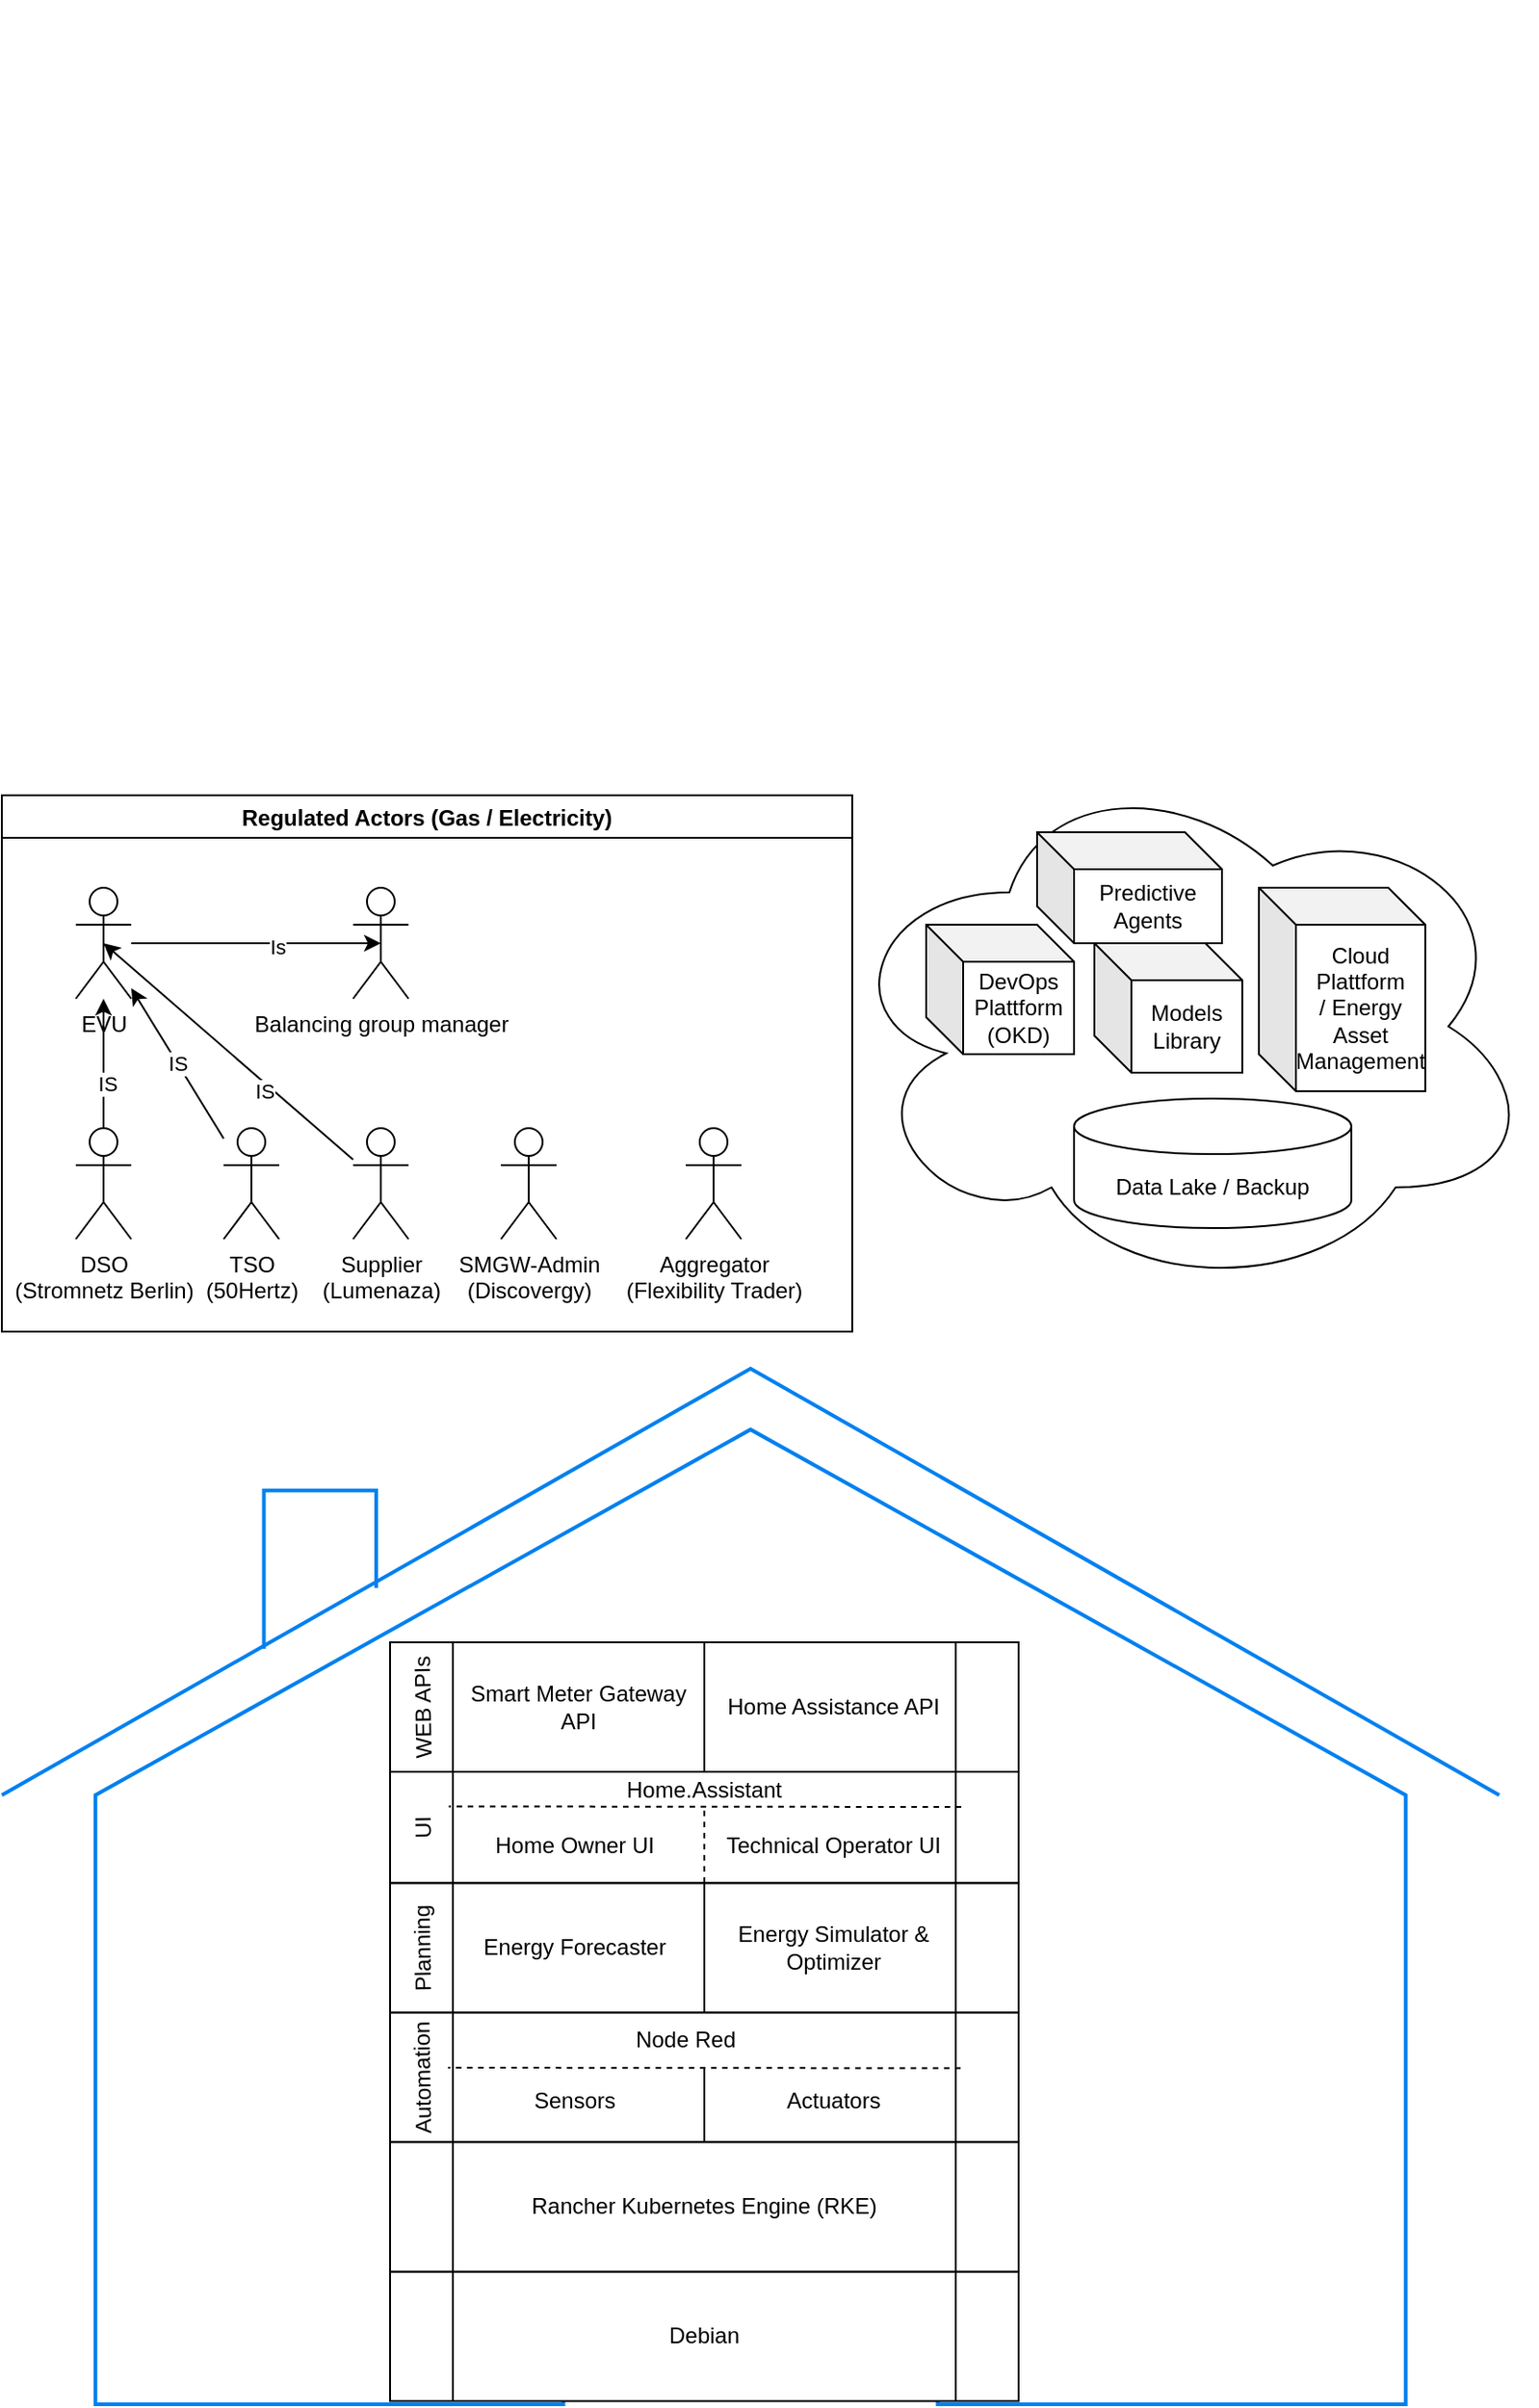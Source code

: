 <mxfile>
    <diagram id="9kMbNbRDvSZ6Wi2sCQLu" name="Tech Stack">
        <mxGraphModel dx="1304" dy="1725" grid="1" gridSize="10" guides="1" tooltips="1" connect="1" arrows="1" fold="1" page="1" pageScale="1" pageWidth="827" pageHeight="1169" math="0" shadow="0">
            <root>
                <mxCell id="0"/>
                <mxCell id="1" parent="0"/>
                <mxCell id="3" value="Regulated Actors (Gas / Electricity)" style="swimlane;" parent="1" vertex="1">
                    <mxGeometry width="460" height="290" as="geometry"/>
                </mxCell>
                <mxCell id="22" style="edgeStyle=none;html=1;entryX=0.5;entryY=0.5;entryDx=0;entryDy=0;entryPerimeter=0;" parent="3" source="2" target="21" edge="1">
                    <mxGeometry relative="1" as="geometry"/>
                </mxCell>
                <mxCell id="23" value="Is" style="edgeLabel;html=1;align=center;verticalAlign=middle;resizable=0;points=[];" parent="22" vertex="1" connectable="0">
                    <mxGeometry x="0.17" y="-2" relative="1" as="geometry">
                        <mxPoint as="offset"/>
                    </mxGeometry>
                </mxCell>
                <mxCell id="2" value="EVU" style="shape=umlActor;verticalLabelPosition=bottom;verticalAlign=top;html=1;outlineConnect=0;" parent="3" vertex="1">
                    <mxGeometry x="40" y="50" width="30" height="60" as="geometry"/>
                </mxCell>
                <mxCell id="12" style="edgeStyle=none;html=1;" parent="3" source="4" target="2" edge="1">
                    <mxGeometry relative="1" as="geometry"/>
                </mxCell>
                <mxCell id="19" value="IS" style="edgeLabel;html=1;align=center;verticalAlign=middle;resizable=0;points=[];" parent="12" vertex="1" connectable="0">
                    <mxGeometry x="-0.314" y="-2" relative="1" as="geometry">
                        <mxPoint as="offset"/>
                    </mxGeometry>
                </mxCell>
                <mxCell id="4" value="DSO&lt;br&gt;(Stromnetz Berlin)" style="shape=umlActor;verticalLabelPosition=bottom;verticalAlign=top;html=1;outlineConnect=0;" parent="3" vertex="1">
                    <mxGeometry x="40" y="180" width="30" height="60" as="geometry"/>
                </mxCell>
                <mxCell id="13" value="IS" style="edgeStyle=none;html=1;" parent="3" source="6" target="2" edge="1">
                    <mxGeometry relative="1" as="geometry"/>
                </mxCell>
                <mxCell id="6" value="TSO&lt;br&gt;(50Hertz)" style="shape=umlActor;verticalLabelPosition=bottom;verticalAlign=top;html=1;outlineConnect=0;" parent="3" vertex="1">
                    <mxGeometry x="120" y="180" width="30" height="60" as="geometry"/>
                </mxCell>
                <mxCell id="14" style="edgeStyle=none;html=1;entryX=0.5;entryY=0.5;entryDx=0;entryDy=0;entryPerimeter=0;" parent="3" source="7" target="2" edge="1">
                    <mxGeometry relative="1" as="geometry"/>
                </mxCell>
                <mxCell id="18" value="IS" style="edgeLabel;html=1;align=center;verticalAlign=middle;resizable=0;points=[];" parent="14" vertex="1" connectable="0">
                    <mxGeometry x="-0.315" y="3" relative="1" as="geometry">
                        <mxPoint as="offset"/>
                    </mxGeometry>
                </mxCell>
                <mxCell id="7" value="Supplier&lt;br&gt;(Lumenaza)" style="shape=umlActor;verticalLabelPosition=bottom;verticalAlign=top;html=1;outlineConnect=0;" parent="3" vertex="1">
                    <mxGeometry x="190" y="180" width="30" height="60" as="geometry"/>
                </mxCell>
                <mxCell id="8" value="SMGW-Admin&lt;br&gt;(Discovergy)" style="shape=umlActor;verticalLabelPosition=bottom;verticalAlign=top;html=1;outlineConnect=0;" parent="3" vertex="1">
                    <mxGeometry x="270" y="180" width="30" height="60" as="geometry"/>
                </mxCell>
                <mxCell id="9" value="Aggregator&lt;br&gt;(Flexibility Trader)" style="shape=umlActor;verticalLabelPosition=bottom;verticalAlign=top;html=1;outlineConnect=0;" parent="3" vertex="1">
                    <mxGeometry x="370" y="180" width="30" height="60" as="geometry"/>
                </mxCell>
                <mxCell id="21" value="Balancing group manager" style="shape=umlActor;verticalLabelPosition=bottom;verticalAlign=top;html=1;outlineConnect=0;" parent="3" vertex="1">
                    <mxGeometry x="190" y="50" width="30" height="60" as="geometry"/>
                </mxCell>
                <mxCell id="20" value="" style="ellipse;shape=cloud;whiteSpace=wrap;html=1;" parent="1" vertex="1">
                    <mxGeometry x="450" y="-20" width="380" height="290" as="geometry"/>
                </mxCell>
                <mxCell id="25" value="Data Lake / Backup" style="shape=cylinder3;whiteSpace=wrap;html=1;boundedLbl=1;backgroundOutline=1;size=15;" parent="1" vertex="1">
                    <mxGeometry x="580" y="164" width="150" height="70" as="geometry"/>
                </mxCell>
                <mxCell id="26" value="DevOps Plattform&lt;br&gt;(OKD)" style="shape=cube;whiteSpace=wrap;html=1;boundedLbl=1;backgroundOutline=1;darkOpacity=0.05;darkOpacity2=0.1;" parent="1" vertex="1">
                    <mxGeometry x="500" y="70" width="80" height="70" as="geometry"/>
                </mxCell>
                <mxCell id="28" value="Models Library" style="shape=cube;whiteSpace=wrap;html=1;boundedLbl=1;backgroundOutline=1;darkOpacity=0.05;darkOpacity2=0.1;" parent="1" vertex="1">
                    <mxGeometry x="591" y="80" width="80" height="70" as="geometry"/>
                </mxCell>
                <mxCell id="29" value="Cloud&lt;br&gt;Plattform&lt;br&gt;/ Energy Asset Management" style="shape=cube;whiteSpace=wrap;html=1;boundedLbl=1;backgroundOutline=1;darkOpacity=0.05;darkOpacity2=0.1;" parent="1" vertex="1">
                    <mxGeometry x="680" y="50" width="90" height="110" as="geometry"/>
                </mxCell>
                <mxCell id="46" value="Predictive Agents" style="shape=cube;whiteSpace=wrap;html=1;boundedLbl=1;backgroundOutline=1;darkOpacity=0.05;darkOpacity2=0.1;" parent="1" vertex="1">
                    <mxGeometry x="560" y="20" width="100" height="60" as="geometry"/>
                </mxCell>
                <mxCell id="59" value="" style="shape=image;verticalLabelPosition=bottom;labelBackgroundColor=#ffffff;verticalAlign=top;aspect=fixed;imageAspect=0;image=https://infohub.delltechnologies.com/static/media/9e7e50a5-f83b-4718-b9dc-3d83474fe7fe.png;" vertex="1" parent="1">
                    <mxGeometry y="-430" width="791.3" height="420" as="geometry"/>
                </mxCell>
                <mxCell id="66" value="" style="group" vertex="1" connectable="0" parent="1">
                    <mxGeometry y="310" width="810" height="560.26" as="geometry"/>
                </mxCell>
                <mxCell id="64" value="" style="html=1;verticalLabelPosition=bottom;align=center;labelBackgroundColor=#ffffff;verticalAlign=top;strokeWidth=2;strokeColor=#0080F0;shadow=0;dashed=0;shape=mxgraph.ios7.icons.home;" vertex="1" parent="66">
                    <mxGeometry width="810" height="560" as="geometry"/>
                </mxCell>
                <mxCell id="60" value="" style="shape=image;verticalLabelPosition=bottom;labelBackgroundColor=#ffffff;verticalAlign=top;aspect=fixed;imageAspect=0;image=https://www.tuxedocomputers.com/store_files/1/images/product_images/info_images/140250_1.jpg;" vertex="1" parent="66">
                    <mxGeometry x="590" y="390" width="160" height="160" as="geometry"/>
                </mxCell>
                <mxCell id="65" value="" style="group" vertex="1" connectable="0" parent="66">
                    <mxGeometry x="210" y="148" width="340" height="410.26" as="geometry"/>
                </mxCell>
                <mxCell id="31" value="" style="shape=process;whiteSpace=wrap;html=1;backgroundOutline=1;" parent="65" vertex="1">
                    <mxGeometry width="340" height="70" as="geometry"/>
                </mxCell>
                <mxCell id="32" value="WEB APIs" style="text;html=1;strokeColor=none;fillColor=none;align=center;verticalAlign=middle;whiteSpace=wrap;rounded=0;rotation=-91;" parent="65" vertex="1">
                    <mxGeometry x="-12" y="20" width="60" height="30" as="geometry"/>
                </mxCell>
                <mxCell id="33" value="" style="endArrow=none;html=1;entryX=0.5;entryY=0;entryDx=0;entryDy=0;exitX=0.5;exitY=1;exitDx=0;exitDy=0;" parent="65" source="31" target="31" edge="1">
                    <mxGeometry width="50" height="50" relative="1" as="geometry">
                        <mxPoint x="210" y="70" as="sourcePoint"/>
                        <mxPoint x="260" y="20" as="targetPoint"/>
                    </mxGeometry>
                </mxCell>
                <mxCell id="34" value="Smart Meter Gateway API" style="text;html=1;strokeColor=none;fillColor=none;align=center;verticalAlign=middle;whiteSpace=wrap;rounded=0;" parent="65" vertex="1">
                    <mxGeometry x="37" y="20" width="130" height="30" as="geometry"/>
                </mxCell>
                <UserObject label="Home Assistance API" link="http://localhost:8123" id="35">
                    <mxCell style="text;html=1;strokeColor=none;fillColor=none;align=center;verticalAlign=middle;whiteSpace=wrap;rounded=0;" parent="65" vertex="1">
                        <mxGeometry x="175" y="20" width="130" height="30" as="geometry"/>
                    </mxCell>
                </UserObject>
                <UserObject label="" link="http://localhost:8123" id="45">
                    <mxCell style="group" parent="65" vertex="1" connectable="0">
                        <mxGeometry y="69.743" width="340" height="60.514" as="geometry"/>
                    </mxCell>
                </UserObject>
                <mxCell id="36" value="" style="shape=process;whiteSpace=wrap;html=1;backgroundOutline=1;" parent="45" vertex="1">
                    <mxGeometry y="0.257" width="340" height="60" as="geometry"/>
                </mxCell>
                <mxCell id="37" value="UI" style="text;html=1;strokeColor=none;fillColor=none;align=center;verticalAlign=middle;whiteSpace=wrap;rounded=0;rotation=-91;" parent="45" vertex="1">
                    <mxGeometry x="-12" y="15.257" width="60" height="30" as="geometry"/>
                </mxCell>
                <mxCell id="38" value="" style="endArrow=none;html=1;exitX=0.5;exitY=1;exitDx=0;exitDy=0;dashed=1;" parent="45" source="36" edge="1">
                    <mxGeometry width="50" height="50" relative="1" as="geometry">
                        <mxPoint x="210" y="60.257" as="sourcePoint"/>
                        <mxPoint x="170" y="20.257" as="targetPoint"/>
                    </mxGeometry>
                </mxCell>
                <mxCell id="41" value="" style="endArrow=none;html=1;dashed=1;entryX=0.75;entryY=1;entryDx=0;entryDy=0;" parent="45" edge="1">
                    <mxGeometry width="50" height="50" relative="1" as="geometry">
                        <mxPoint x="309" y="19.257" as="sourcePoint"/>
                        <mxPoint x="31.736" y="18.998" as="targetPoint"/>
                    </mxGeometry>
                </mxCell>
                <mxCell id="42" value="Home.Assistant" style="text;html=1;strokeColor=none;fillColor=none;align=center;verticalAlign=middle;whiteSpace=wrap;rounded=0;" parent="45" vertex="1">
                    <mxGeometry x="100" y="0.257" width="140" height="20" as="geometry"/>
                </mxCell>
                <mxCell id="43" value="Home Owner UI" style="text;html=1;strokeColor=none;fillColor=none;align=center;verticalAlign=middle;whiteSpace=wrap;rounded=0;" parent="45" vertex="1">
                    <mxGeometry x="35" y="30.257" width="130" height="20" as="geometry"/>
                </mxCell>
                <mxCell id="44" value="Technical Operator UI" style="text;html=1;strokeColor=none;fillColor=none;align=center;verticalAlign=middle;whiteSpace=wrap;rounded=0;" parent="45" vertex="1">
                    <mxGeometry x="175" y="30.257" width="130" height="20" as="geometry"/>
                </mxCell>
                <mxCell id="47" value="" style="shape=process;whiteSpace=wrap;html=1;backgroundOutline=1;" parent="65" vertex="1">
                    <mxGeometry y="130.26" width="340" height="70" as="geometry"/>
                </mxCell>
                <mxCell id="48" value="Planning" style="text;html=1;strokeColor=none;fillColor=none;align=center;verticalAlign=middle;whiteSpace=wrap;rounded=0;rotation=-91;" parent="65" vertex="1">
                    <mxGeometry x="-12" y="150.26" width="60" height="30" as="geometry"/>
                </mxCell>
                <mxCell id="49" value="" style="endArrow=none;html=1;entryX=0.5;entryY=0;entryDx=0;entryDy=0;exitX=0.5;exitY=1;exitDx=0;exitDy=0;" parent="65" source="47" target="47" edge="1">
                    <mxGeometry width="50" height="50" relative="1" as="geometry">
                        <mxPoint x="210" y="200.26" as="sourcePoint"/>
                        <mxPoint x="260" y="150.26" as="targetPoint"/>
                    </mxGeometry>
                </mxCell>
                <UserObject label="Energy Forecaster" link="http://localhost:5000" id="50">
                    <mxCell style="text;html=1;strokeColor=none;fillColor=none;align=center;verticalAlign=middle;whiteSpace=wrap;rounded=0;" parent="65" vertex="1">
                        <mxGeometry x="35" y="150.26" width="130" height="30" as="geometry"/>
                    </mxCell>
                </UserObject>
                <UserObject label="Energy Simulator &amp;amp; Optimizer" link="http://localhost:8080" id="51">
                    <mxCell style="text;html=1;strokeColor=none;fillColor=none;align=center;verticalAlign=middle;whiteSpace=wrap;rounded=0;" parent="65" vertex="1">
                        <mxGeometry x="175" y="150.26" width="130" height="30" as="geometry"/>
                    </mxCell>
                </UserObject>
                <mxCell id="52" value="" style="shape=process;whiteSpace=wrap;html=1;backgroundOutline=1;" vertex="1" parent="65">
                    <mxGeometry y="200.26" width="340" height="70" as="geometry"/>
                </mxCell>
                <mxCell id="53" value="Automation" style="text;html=1;strokeColor=none;fillColor=none;align=center;verticalAlign=middle;whiteSpace=wrap;rounded=0;rotation=-91;" vertex="1" parent="65">
                    <mxGeometry x="-12" y="220.26" width="60" height="30" as="geometry"/>
                </mxCell>
                <mxCell id="54" value="" style="endArrow=none;html=1;exitX=0.5;exitY=1;exitDx=0;exitDy=0;" edge="1" source="52" parent="65">
                    <mxGeometry width="50" height="50" relative="1" as="geometry">
                        <mxPoint x="210" y="270.26" as="sourcePoint"/>
                        <mxPoint x="170" y="230" as="targetPoint"/>
                    </mxGeometry>
                </mxCell>
                <UserObject label="Sensors" link="https://www.home-assistant.io/integrations/" id="55">
                    <mxCell style="text;html=1;strokeColor=none;fillColor=none;align=center;verticalAlign=middle;whiteSpace=wrap;rounded=0;" vertex="1" parent="65">
                        <mxGeometry x="35" y="233.26" width="130" height="30" as="geometry"/>
                    </mxCell>
                </UserObject>
                <UserObject label="Actuators" id="56">
                    <mxCell style="text;html=1;strokeColor=none;fillColor=none;align=center;verticalAlign=middle;whiteSpace=wrap;rounded=0;" vertex="1" parent="65">
                        <mxGeometry x="175" y="233.26" width="130" height="30" as="geometry"/>
                    </mxCell>
                </UserObject>
                <mxCell id="57" value="" style="endArrow=none;html=1;dashed=1;entryX=0.75;entryY=1;entryDx=0;entryDy=0;" edge="1" parent="65">
                    <mxGeometry width="50" height="50" relative="1" as="geometry">
                        <mxPoint x="308.63" y="230.263" as="sourcePoint"/>
                        <mxPoint x="31.366" y="230.003" as="targetPoint"/>
                    </mxGeometry>
                </mxCell>
                <UserObject label="Node Red" link="http://localhost:1880" id="58">
                    <mxCell style="text;html=1;strokeColor=none;fillColor=none;align=center;verticalAlign=middle;whiteSpace=wrap;rounded=0;" vertex="1" parent="65">
                        <mxGeometry x="90" y="205" width="140" height="20" as="geometry"/>
                    </mxCell>
                </UserObject>
                <mxCell id="61" value="Debian" style="shape=process;whiteSpace=wrap;html=1;backgroundOutline=1;" vertex="1" parent="65">
                    <mxGeometry y="340.26" width="340" height="70" as="geometry"/>
                </mxCell>
                <mxCell id="62" value="Rancher Kubernetes Engine (RKE)" style="shape=process;whiteSpace=wrap;html=1;backgroundOutline=1;" vertex="1" parent="65">
                    <mxGeometry y="270.26" width="340" height="70" as="geometry"/>
                </mxCell>
            </root>
        </mxGraphModel>
    </diagram>
</mxfile>